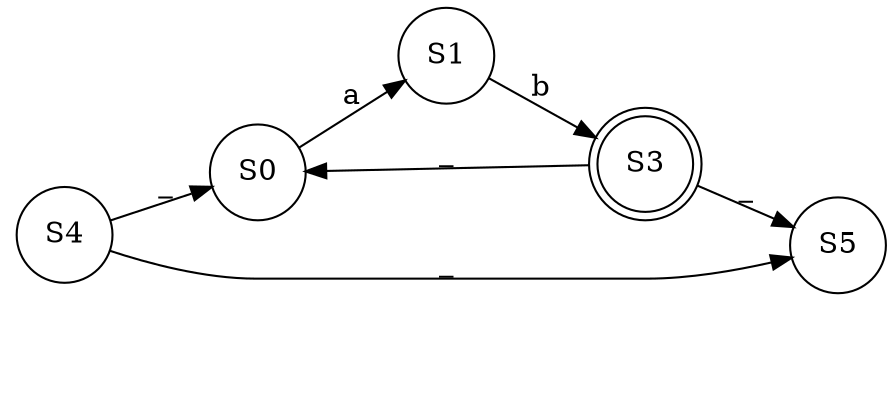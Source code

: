 digraph myAutomaton {
rankdir=LR;
"" [shape=none]
"S0" [shape=circle]
"S1" [shape=circle]
"S3" [shape=doublecircle]
"S4" [shape=circle]
"S5" [shape=circle]

"S0" -> "S1"[label="a"]
"S1" -> "S3"[label="b"]
"S4" -> "S0"[label="_"]
"S4" -> "S5"[label="_"]
"S3" -> "S0"[label="_"]
"S3" -> "S5"[label="_"]
}